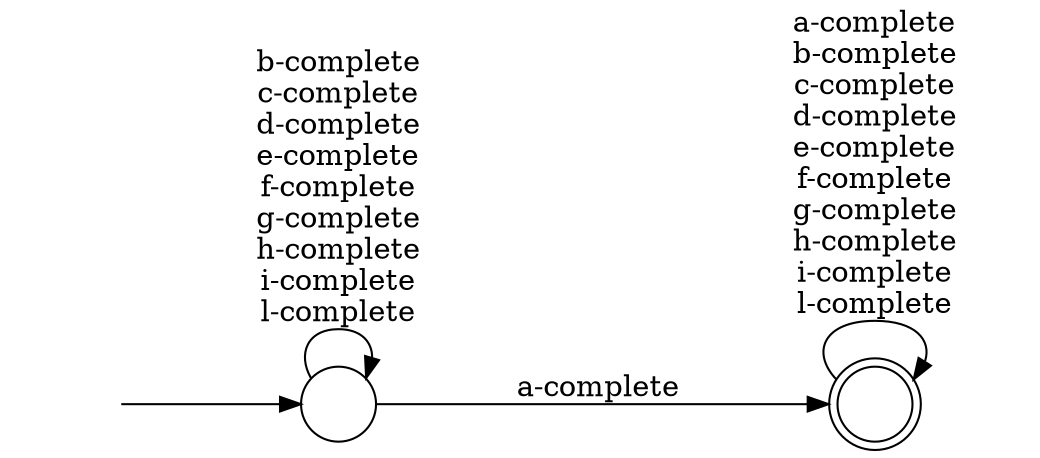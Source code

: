 digraph Automaton {
  rankdir = LR;
  0 [shape=doublecircle,label=""];
  0 -> 0 [label="a-complete\nb-complete\nc-complete\nd-complete\ne-complete\nf-complete\ng-complete\nh-complete\ni-complete\nl-complete"]
  1 [shape=circle,label=""];
  initial [shape=plaintext,label=""];
  initial -> 1
  1 -> 1 [label="b-complete\nc-complete\nd-complete\ne-complete\nf-complete\ng-complete\nh-complete\ni-complete\nl-complete"]
  1 -> 0 [label="a-complete"]
}
